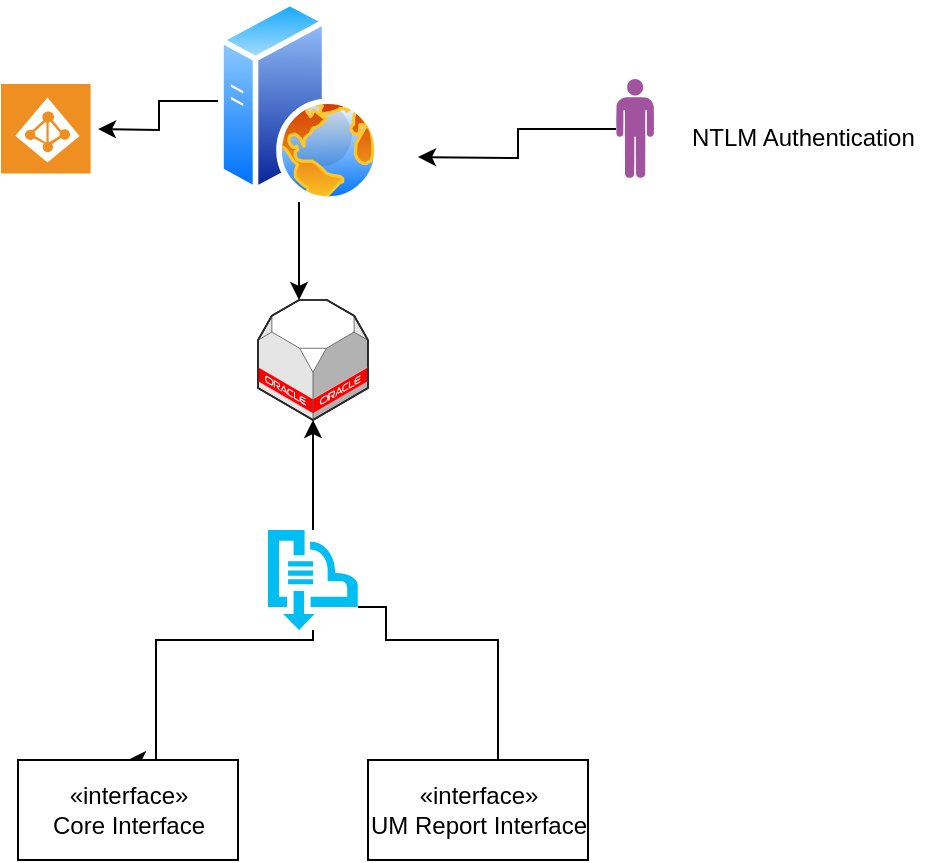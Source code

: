 <mxfile version="11.3.0" type="github" pages="1"><diagram id="0MM_D3wdCkkfufy3nYKd" name="Page-1"><mxGraphModel dx="1186" dy="661" grid="1" gridSize="10" guides="1" tooltips="1" connect="1" arrows="1" fold="1" page="1" pageScale="1" pageWidth="850" pageHeight="1100" math="0" shadow="0"><root><mxCell id="0"/><mxCell id="1" parent="0"/><mxCell id="yWur-oyeqr3AlCZtohEM-1" value="" style="verticalLabelPosition=bottom;html=1;verticalAlign=top;strokeWidth=1;align=center;outlineConnect=0;dashed=0;outlineConnect=0;shape=mxgraph.aws3d.oracleDbServer;fillColor=#ffffff;strokeColor=#5E5E5E;aspect=fixed;" vertex="1" parent="1"><mxGeometry x="400" y="290" width="55" height="60" as="geometry"/></mxCell><mxCell id="yWur-oyeqr3AlCZtohEM-4" style="edgeStyle=orthogonalEdgeStyle;rounded=0;orthogonalLoop=1;jettySize=auto;html=1;" edge="1" parent="1" source="yWur-oyeqr3AlCZtohEM-3" target="yWur-oyeqr3AlCZtohEM-1"><mxGeometry relative="1" as="geometry"/></mxCell><mxCell id="yWur-oyeqr3AlCZtohEM-41" style="edgeStyle=orthogonalEdgeStyle;rounded=0;orthogonalLoop=1;jettySize=auto;html=1;exitX=1;exitY=0.77;exitDx=0;exitDy=0;exitPerimeter=0;" edge="1" parent="1" source="yWur-oyeqr3AlCZtohEM-3"><mxGeometry relative="1" as="geometry"><mxPoint x="520" y="530" as="targetPoint"/><Array as="points"><mxPoint x="464" y="460"/><mxPoint x="520" y="460"/></Array></mxGeometry></mxCell><mxCell id="yWur-oyeqr3AlCZtohEM-42" style="edgeStyle=orthogonalEdgeStyle;rounded=0;orthogonalLoop=1;jettySize=auto;html=1;entryX=0.5;entryY=0;entryDx=0;entryDy=0;" edge="1" parent="1" source="yWur-oyeqr3AlCZtohEM-3" target="yWur-oyeqr3AlCZtohEM-23"><mxGeometry relative="1" as="geometry"><Array as="points"><mxPoint x="349" y="460"/></Array></mxGeometry></mxCell><mxCell id="yWur-oyeqr3AlCZtohEM-3" value="" style="verticalLabelPosition=bottom;html=1;verticalAlign=top;align=center;strokeColor=none;fillColor=#00BEF2;shape=mxgraph.azure.service_bus;pointerEvents=1;" vertex="1" parent="1"><mxGeometry x="405" y="405" width="45" height="50" as="geometry"/></mxCell><mxCell id="yWur-oyeqr3AlCZtohEM-12" style="edgeStyle=orthogonalEdgeStyle;rounded=0;orthogonalLoop=1;jettySize=auto;html=1;" edge="1" parent="1" source="yWur-oyeqr3AlCZtohEM-11" target="yWur-oyeqr3AlCZtohEM-1"><mxGeometry relative="1" as="geometry"><Array as="points"><mxPoint x="428" y="230"/><mxPoint x="428" y="230"/></Array></mxGeometry></mxCell><mxCell id="yWur-oyeqr3AlCZtohEM-36" style="edgeStyle=orthogonalEdgeStyle;rounded=0;orthogonalLoop=1;jettySize=auto;html=1;" edge="1" parent="1" source="yWur-oyeqr3AlCZtohEM-11"><mxGeometry relative="1" as="geometry"><mxPoint x="320" y="204.5" as="targetPoint"/></mxGeometry></mxCell><mxCell id="yWur-oyeqr3AlCZtohEM-11" value="" style="aspect=fixed;perimeter=ellipsePerimeter;html=1;align=center;shadow=0;dashed=0;spacingTop=3;image;image=img/lib/active_directory/web_server.svg;" vertex="1" parent="1"><mxGeometry x="380" y="140" width="81" height="101" as="geometry"/></mxCell><mxCell id="yWur-oyeqr3AlCZtohEM-21" value="NTLM Authentication" style="text;html=1;resizable=0;points=[];autosize=1;align=left;verticalAlign=top;spacingTop=-4;" vertex="1" parent="1"><mxGeometry x="615" y="198.5" width="130" height="20" as="geometry"/></mxCell><mxCell id="yWur-oyeqr3AlCZtohEM-23" value="«interface»&lt;br&gt;Core Interface" style="html=1;" vertex="1" parent="1"><mxGeometry x="280" y="520" width="110" height="50" as="geometry"/></mxCell><mxCell id="yWur-oyeqr3AlCZtohEM-25" value="«interface»&lt;br&gt;UM Report Interface" style="html=1;" vertex="1" parent="1"><mxGeometry x="455" y="520" width="110" height="50" as="geometry"/></mxCell><mxCell id="yWur-oyeqr3AlCZtohEM-34" value="" style="shadow=0;dashed=0;html=1;strokeColor=none;fillColor=#EF8F21;labelPosition=center;verticalLabelPosition=bottom;verticalAlign=top;align=center;outlineConnect=0;shape=mxgraph.veeam.active_directory;" vertex="1" parent="1"><mxGeometry x="271.5" y="182" width="44.8" height="44.8" as="geometry"/></mxCell><mxCell id="yWur-oyeqr3AlCZtohEM-43" style="edgeStyle=orthogonalEdgeStyle;rounded=0;orthogonalLoop=1;jettySize=auto;html=1;" edge="1" parent="1" source="yWur-oyeqr3AlCZtohEM-39"><mxGeometry relative="1" as="geometry"><mxPoint x="480" y="218.5" as="targetPoint"/></mxGeometry></mxCell><mxCell id="yWur-oyeqr3AlCZtohEM-39" value="" style="verticalLabelPosition=bottom;html=1;fillColor=#A153A0;verticalAlign=top;align=center;pointerEvents=1;shape=mxgraph.cisco_safe.design.actor_2;" vertex="1" parent="1"><mxGeometry x="579" y="179.5" width="19" height="50" as="geometry"/></mxCell></root></mxGraphModel></diagram></mxfile>
